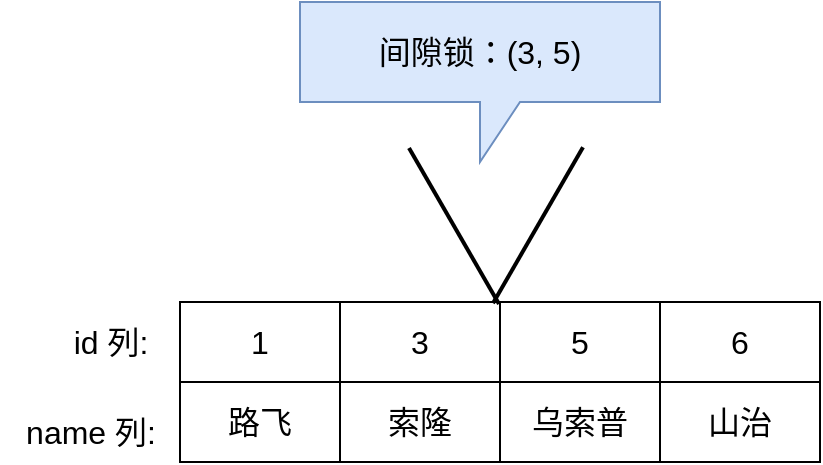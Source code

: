 <mxfile version="20.3.0" type="github">
  <diagram id="9RXHxbCwnuqBQslDBPD0" name="第 1 页">
    <mxGraphModel dx="946" dy="655" grid="1" gridSize="10" guides="1" tooltips="1" connect="1" arrows="1" fold="1" page="1" pageScale="1" pageWidth="827" pageHeight="1169" math="0" shadow="0">
      <root>
        <mxCell id="0" />
        <mxCell id="1" parent="0" />
        <mxCell id="PUAos6Jn2P-zWty1MQbz-1" value="1" style="rounded=0;whiteSpace=wrap;html=1;fontSize=16;" vertex="1" parent="1">
          <mxGeometry x="120" y="200" width="80" height="40" as="geometry" />
        </mxCell>
        <mxCell id="PUAos6Jn2P-zWty1MQbz-2" value="3" style="rounded=0;whiteSpace=wrap;html=1;fontSize=16;" vertex="1" parent="1">
          <mxGeometry x="200" y="200" width="80" height="40" as="geometry" />
        </mxCell>
        <mxCell id="PUAos6Jn2P-zWty1MQbz-3" value="5" style="rounded=0;whiteSpace=wrap;html=1;fontSize=16;" vertex="1" parent="1">
          <mxGeometry x="280" y="200" width="80" height="40" as="geometry" />
        </mxCell>
        <mxCell id="PUAos6Jn2P-zWty1MQbz-4" value="6" style="rounded=0;whiteSpace=wrap;html=1;fontSize=16;" vertex="1" parent="1">
          <mxGeometry x="360" y="200" width="80" height="40" as="geometry" />
        </mxCell>
        <mxCell id="PUAos6Jn2P-zWty1MQbz-5" value="路飞" style="rounded=0;whiteSpace=wrap;html=1;fontSize=16;" vertex="1" parent="1">
          <mxGeometry x="120" y="240" width="80" height="40" as="geometry" />
        </mxCell>
        <mxCell id="PUAos6Jn2P-zWty1MQbz-6" value="索隆" style="rounded=0;whiteSpace=wrap;html=1;fontSize=16;" vertex="1" parent="1">
          <mxGeometry x="200" y="240" width="80" height="40" as="geometry" />
        </mxCell>
        <mxCell id="PUAos6Jn2P-zWty1MQbz-7" value="乌索普" style="rounded=0;whiteSpace=wrap;html=1;fontSize=16;" vertex="1" parent="1">
          <mxGeometry x="280" y="240" width="80" height="40" as="geometry" />
        </mxCell>
        <mxCell id="PUAos6Jn2P-zWty1MQbz-8" value="山治" style="rounded=0;whiteSpace=wrap;html=1;fontSize=16;" vertex="1" parent="1">
          <mxGeometry x="360" y="240" width="80" height="40" as="geometry" />
        </mxCell>
        <mxCell id="PUAos6Jn2P-zWty1MQbz-9" value="id 列:" style="text;html=1;align=center;verticalAlign=middle;resizable=0;points=[];autosize=1;strokeColor=none;fillColor=none;fontSize=16;" vertex="1" parent="1">
          <mxGeometry x="55" y="205" width="60" height="30" as="geometry" />
        </mxCell>
        <mxCell id="PUAos6Jn2P-zWty1MQbz-10" value="name 列:" style="text;html=1;align=center;verticalAlign=middle;resizable=0;points=[];autosize=1;strokeColor=none;fillColor=none;fontSize=16;" vertex="1" parent="1">
          <mxGeometry x="30" y="250" width="90" height="30" as="geometry" />
        </mxCell>
        <mxCell id="PUAos6Jn2P-zWty1MQbz-11" value="间隙锁：(3, 5)" style="shape=callout;whiteSpace=wrap;html=1;perimeter=calloutPerimeter;fontSize=16;fillColor=#dae8fc;strokeColor=#6c8ebf;" vertex="1" parent="1">
          <mxGeometry x="180" y="50" width="180" height="80" as="geometry" />
        </mxCell>
        <mxCell id="PUAos6Jn2P-zWty1MQbz-14" value="" style="line;strokeWidth=2;html=1;rotation=60;" vertex="1" parent="1">
          <mxGeometry x="212" y="157" width="90" height="10" as="geometry" />
        </mxCell>
        <mxCell id="PUAos6Jn2P-zWty1MQbz-15" value="" style="line;strokeWidth=2;html=1;rotation=-60;" vertex="1" parent="1">
          <mxGeometry x="254" y="156.61" width="90" height="10" as="geometry" />
        </mxCell>
      </root>
    </mxGraphModel>
  </diagram>
</mxfile>
